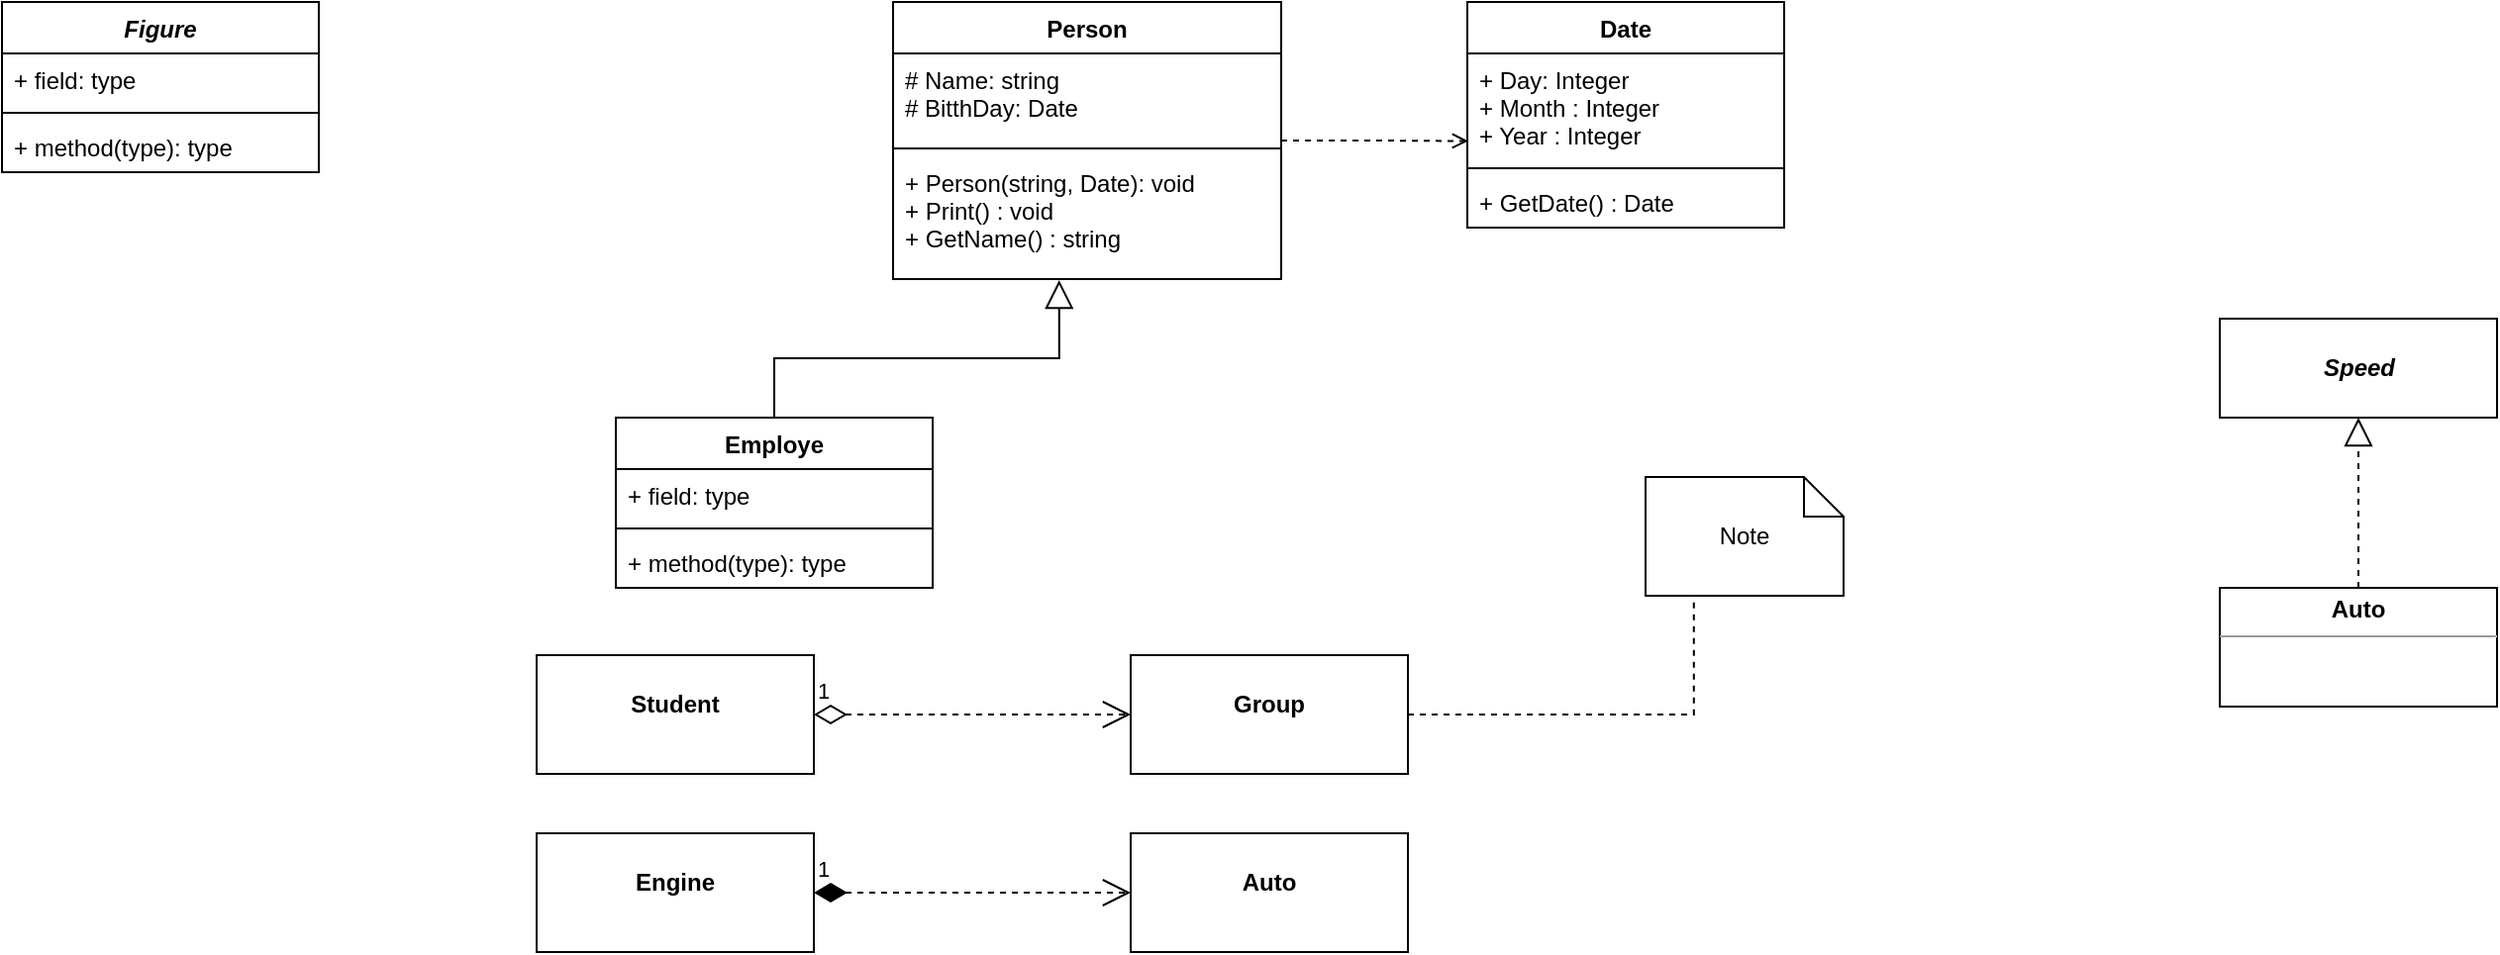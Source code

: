<mxfile version="19.0.0" type="device"><diagram id="20Wp5XKQIoqc7tnQ0B5f" name="Page-1"><mxGraphModel dx="1543" dy="414" grid="1" gridSize="10" guides="1" tooltips="1" connect="1" arrows="1" fold="1" page="1" pageScale="1" pageWidth="827" pageHeight="1169" math="0" shadow="0"><root><mxCell id="0"/><mxCell id="1" parent="0"/><mxCell id="J4X8xartlGjzJanKV_Hi-14" style="edgeStyle=orthogonalEdgeStyle;rounded=0;orthogonalLoop=1;jettySize=auto;html=1;entryX=0.003;entryY=0.82;entryDx=0;entryDy=0;entryPerimeter=0;endArrow=open;endFill=0;dashed=1;" edge="1" parent="1" source="J4X8xartlGjzJanKV_Hi-1" target="J4X8xartlGjzJanKV_Hi-11"><mxGeometry relative="1" as="geometry"/></mxCell><mxCell id="J4X8xartlGjzJanKV_Hi-1" value="Person" style="swimlane;fontStyle=1;align=center;verticalAlign=top;childLayout=stackLayout;horizontal=1;startSize=26;horizontalStack=0;resizeParent=1;resizeParentMax=0;resizeLast=0;collapsible=1;marginBottom=0;" vertex="1" parent="1"><mxGeometry x="230" y="40" width="196" height="140" as="geometry"/></mxCell><mxCell id="J4X8xartlGjzJanKV_Hi-2" value="# Name: string&#10;# BitthDay: Date" style="text;strokeColor=none;fillColor=none;align=left;verticalAlign=top;spacingLeft=4;spacingRight=4;overflow=hidden;rotatable=0;points=[[0,0.5],[1,0.5]];portConstraint=eastwest;" vertex="1" parent="J4X8xartlGjzJanKV_Hi-1"><mxGeometry y="26" width="196" height="44" as="geometry"/></mxCell><mxCell id="J4X8xartlGjzJanKV_Hi-3" value="" style="line;strokeWidth=1;fillColor=none;align=left;verticalAlign=middle;spacingTop=-1;spacingLeft=3;spacingRight=3;rotatable=0;labelPosition=right;points=[];portConstraint=eastwest;" vertex="1" parent="J4X8xartlGjzJanKV_Hi-1"><mxGeometry y="70" width="196" height="8" as="geometry"/></mxCell><mxCell id="J4X8xartlGjzJanKV_Hi-4" value="+ Person(string, Date): void&#10;+ Print() : void&#10;+ GetName() : string" style="text;strokeColor=none;fillColor=none;align=left;verticalAlign=top;spacingLeft=4;spacingRight=4;overflow=hidden;rotatable=0;points=[[0,0.5],[1,0.5]];portConstraint=eastwest;" vertex="1" parent="J4X8xartlGjzJanKV_Hi-1"><mxGeometry y="78" width="196" height="62" as="geometry"/></mxCell><mxCell id="J4X8xartlGjzJanKV_Hi-6" value="Figure" style="swimlane;fontStyle=3;align=center;verticalAlign=top;childLayout=stackLayout;horizontal=1;startSize=26;horizontalStack=0;resizeParent=1;resizeParentMax=0;resizeLast=0;collapsible=1;marginBottom=0;" vertex="1" parent="1"><mxGeometry x="-220" y="40" width="160" height="86" as="geometry"/></mxCell><mxCell id="J4X8xartlGjzJanKV_Hi-7" value="+ field: type" style="text;strokeColor=none;fillColor=none;align=left;verticalAlign=top;spacingLeft=4;spacingRight=4;overflow=hidden;rotatable=0;points=[[0,0.5],[1,0.5]];portConstraint=eastwest;" vertex="1" parent="J4X8xartlGjzJanKV_Hi-6"><mxGeometry y="26" width="160" height="26" as="geometry"/></mxCell><mxCell id="J4X8xartlGjzJanKV_Hi-8" value="" style="line;strokeWidth=1;fillColor=none;align=left;verticalAlign=middle;spacingTop=-1;spacingLeft=3;spacingRight=3;rotatable=0;labelPosition=right;points=[];portConstraint=eastwest;" vertex="1" parent="J4X8xartlGjzJanKV_Hi-6"><mxGeometry y="52" width="160" height="8" as="geometry"/></mxCell><mxCell id="J4X8xartlGjzJanKV_Hi-9" value="+ method(type): type" style="text;strokeColor=none;fillColor=none;align=left;verticalAlign=top;spacingLeft=4;spacingRight=4;overflow=hidden;rotatable=0;points=[[0,0.5],[1,0.5]];portConstraint=eastwest;" vertex="1" parent="J4X8xartlGjzJanKV_Hi-6"><mxGeometry y="60" width="160" height="26" as="geometry"/></mxCell><mxCell id="J4X8xartlGjzJanKV_Hi-10" value="Date" style="swimlane;fontStyle=1;align=center;verticalAlign=top;childLayout=stackLayout;horizontal=1;startSize=26;horizontalStack=0;resizeParent=1;resizeParentMax=0;resizeLast=0;collapsible=1;marginBottom=0;" vertex="1" parent="1"><mxGeometry x="520" y="40" width="160" height="114" as="geometry"/></mxCell><mxCell id="J4X8xartlGjzJanKV_Hi-11" value="+ Day: Integer&#10;+ Month : Integer&#10;+ Year : Integer" style="text;strokeColor=none;fillColor=none;align=left;verticalAlign=top;spacingLeft=4;spacingRight=4;overflow=hidden;rotatable=0;points=[[0,0.5],[1,0.5]];portConstraint=eastwest;" vertex="1" parent="J4X8xartlGjzJanKV_Hi-10"><mxGeometry y="26" width="160" height="54" as="geometry"/></mxCell><mxCell id="J4X8xartlGjzJanKV_Hi-12" value="" style="line;strokeWidth=1;fillColor=none;align=left;verticalAlign=middle;spacingTop=-1;spacingLeft=3;spacingRight=3;rotatable=0;labelPosition=right;points=[];portConstraint=eastwest;" vertex="1" parent="J4X8xartlGjzJanKV_Hi-10"><mxGeometry y="80" width="160" height="8" as="geometry"/></mxCell><mxCell id="J4X8xartlGjzJanKV_Hi-13" value="+ GetDate() : Date" style="text;strokeColor=none;fillColor=none;align=left;verticalAlign=top;spacingLeft=4;spacingRight=4;overflow=hidden;rotatable=0;points=[[0,0.5],[1,0.5]];portConstraint=eastwest;" vertex="1" parent="J4X8xartlGjzJanKV_Hi-10"><mxGeometry y="88" width="160" height="26" as="geometry"/></mxCell><mxCell id="J4X8xartlGjzJanKV_Hi-29" style="edgeStyle=orthogonalEdgeStyle;rounded=0;orthogonalLoop=1;jettySize=auto;html=1;entryX=0.428;entryY=1.009;entryDx=0;entryDy=0;entryPerimeter=0;endArrow=block;endFill=0;endSize=12;" edge="1" parent="1" source="J4X8xartlGjzJanKV_Hi-15" target="J4X8xartlGjzJanKV_Hi-4"><mxGeometry relative="1" as="geometry"/></mxCell><mxCell id="J4X8xartlGjzJanKV_Hi-15" value="Employe" style="swimlane;fontStyle=1;align=center;verticalAlign=top;childLayout=stackLayout;horizontal=1;startSize=26;horizontalStack=0;resizeParent=1;resizeParentMax=0;resizeLast=0;collapsible=1;marginBottom=0;" vertex="1" parent="1"><mxGeometry x="90" y="250" width="160" height="86" as="geometry"/></mxCell><mxCell id="J4X8xartlGjzJanKV_Hi-16" value="+ field: type" style="text;strokeColor=none;fillColor=none;align=left;verticalAlign=top;spacingLeft=4;spacingRight=4;overflow=hidden;rotatable=0;points=[[0,0.5],[1,0.5]];portConstraint=eastwest;" vertex="1" parent="J4X8xartlGjzJanKV_Hi-15"><mxGeometry y="26" width="160" height="26" as="geometry"/></mxCell><mxCell id="J4X8xartlGjzJanKV_Hi-17" value="" style="line;strokeWidth=1;fillColor=none;align=left;verticalAlign=middle;spacingTop=-1;spacingLeft=3;spacingRight=3;rotatable=0;labelPosition=right;points=[];portConstraint=eastwest;" vertex="1" parent="J4X8xartlGjzJanKV_Hi-15"><mxGeometry y="52" width="160" height="8" as="geometry"/></mxCell><mxCell id="J4X8xartlGjzJanKV_Hi-18" value="+ method(type): type" style="text;strokeColor=none;fillColor=none;align=left;verticalAlign=top;spacingLeft=4;spacingRight=4;overflow=hidden;rotatable=0;points=[[0,0.5],[1,0.5]];portConstraint=eastwest;" vertex="1" parent="J4X8xartlGjzJanKV_Hi-15"><mxGeometry y="60" width="160" height="26" as="geometry"/></mxCell><mxCell id="J4X8xartlGjzJanKV_Hi-22" value="1" style="endArrow=open;html=1;endSize=12;startArrow=diamondThin;startSize=14;startFill=0;edgeStyle=orthogonalEdgeStyle;align=left;verticalAlign=bottom;rounded=0;dashed=1;" edge="1" parent="1"><mxGeometry x="-1" y="3" relative="1" as="geometry"><mxPoint x="190" y="400" as="sourcePoint"/><mxPoint x="350" y="400" as="targetPoint"/></mxGeometry></mxCell><mxCell id="J4X8xartlGjzJanKV_Hi-34" style="edgeStyle=orthogonalEdgeStyle;rounded=0;orthogonalLoop=1;jettySize=auto;html=1;entryX=0.244;entryY=1;entryDx=0;entryDy=0;entryPerimeter=0;dashed=1;endArrow=none;endFill=0;endSize=12;" edge="1" parent="1" source="J4X8xartlGjzJanKV_Hi-23" target="J4X8xartlGjzJanKV_Hi-33"><mxGeometry relative="1" as="geometry"/></mxCell><mxCell id="J4X8xartlGjzJanKV_Hi-23" value="&lt;p style=&quot;margin:0px;margin-top:4px;text-align:center;&quot;&gt;&lt;br&gt;&lt;b&gt;Group&lt;/b&gt;&lt;/p&gt;" style="verticalAlign=top;align=left;overflow=fill;fontSize=12;fontFamily=Helvetica;html=1;" vertex="1" parent="1"><mxGeometry x="350" y="370" width="140" height="60" as="geometry"/></mxCell><mxCell id="J4X8xartlGjzJanKV_Hi-24" value="&lt;p style=&quot;margin:0px;margin-top:4px;text-align:center;&quot;&gt;&lt;br&gt;&lt;b&gt;Student&lt;/b&gt;&lt;/p&gt;" style="verticalAlign=top;align=left;overflow=fill;fontSize=12;fontFamily=Helvetica;html=1;" vertex="1" parent="1"><mxGeometry x="50" y="370" width="140" height="60" as="geometry"/></mxCell><mxCell id="J4X8xartlGjzJanKV_Hi-26" value="&lt;p style=&quot;margin:0px;margin-top:4px;text-align:center;&quot;&gt;&lt;br&gt;&lt;b&gt;Auto&lt;/b&gt;&lt;/p&gt;" style="verticalAlign=top;align=left;overflow=fill;fontSize=12;fontFamily=Helvetica;html=1;" vertex="1" parent="1"><mxGeometry x="350" y="460" width="140" height="60" as="geometry"/></mxCell><mxCell id="J4X8xartlGjzJanKV_Hi-27" value="&lt;p style=&quot;margin:0px;margin-top:4px;text-align:center;&quot;&gt;&lt;br&gt;&lt;b&gt;Engine&lt;/b&gt;&lt;/p&gt;" style="verticalAlign=top;align=left;overflow=fill;fontSize=12;fontFamily=Helvetica;html=1;" vertex="1" parent="1"><mxGeometry x="50" y="460" width="140" height="60" as="geometry"/></mxCell><mxCell id="J4X8xartlGjzJanKV_Hi-28" value="1" style="endArrow=open;html=1;endSize=12;startArrow=diamondThin;startSize=14;startFill=1;edgeStyle=orthogonalEdgeStyle;align=left;verticalAlign=bottom;rounded=0;dashed=1;" edge="1" parent="1"><mxGeometry x="-1" y="3" relative="1" as="geometry"><mxPoint x="190" y="490" as="sourcePoint"/><mxPoint x="350" y="490" as="targetPoint"/></mxGeometry></mxCell><mxCell id="J4X8xartlGjzJanKV_Hi-32" style="edgeStyle=orthogonalEdgeStyle;rounded=0;orthogonalLoop=1;jettySize=auto;html=1;entryX=0.5;entryY=1;entryDx=0;entryDy=0;endArrow=block;endFill=0;endSize=12;dashed=1;" edge="1" parent="1" source="J4X8xartlGjzJanKV_Hi-30" target="J4X8xartlGjzJanKV_Hi-31"><mxGeometry relative="1" as="geometry"/></mxCell><mxCell id="J4X8xartlGjzJanKV_Hi-30" value="&lt;p style=&quot;margin:0px;margin-top:4px;text-align:center;&quot;&gt;&lt;b&gt;Auto&lt;/b&gt;&lt;/p&gt;&lt;hr size=&quot;1&quot;&gt;&lt;div style=&quot;height:2px;&quot;&gt;&lt;/div&gt;" style="verticalAlign=top;align=left;overflow=fill;fontSize=12;fontFamily=Helvetica;html=1;" vertex="1" parent="1"><mxGeometry x="900" y="336" width="140" height="60" as="geometry"/></mxCell><mxCell id="J4X8xartlGjzJanKV_Hi-31" value="&lt;b&gt;&lt;i&gt;Speed&lt;/i&gt;&lt;/b&gt;" style="html=1;" vertex="1" parent="1"><mxGeometry x="900" y="200" width="140" height="50" as="geometry"/></mxCell><mxCell id="J4X8xartlGjzJanKV_Hi-33" value="Note" style="shape=note;size=20;whiteSpace=wrap;html=1;" vertex="1" parent="1"><mxGeometry x="610" y="280" width="100" height="60" as="geometry"/></mxCell></root></mxGraphModel></diagram></mxfile>